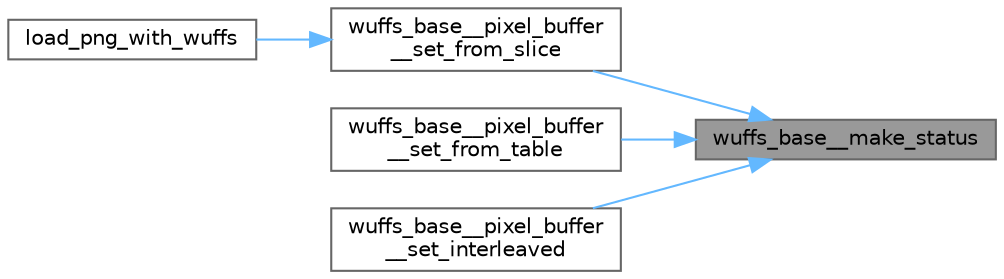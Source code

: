 digraph "wuffs_base__make_status"
{
 // LATEX_PDF_SIZE
  bgcolor="transparent";
  edge [fontname=Helvetica,fontsize=10,labelfontname=Helvetica,labelfontsize=10];
  node [fontname=Helvetica,fontsize=10,shape=box,height=0.2,width=0.4];
  rankdir="RL";
  Node1 [id="Node000001",label="wuffs_base__make_status",height=0.2,width=0.4,color="gray40", fillcolor="grey60", style="filled", fontcolor="black",tooltip=" "];
  Node1 -> Node2 [id="edge1_Node000001_Node000002",dir="back",color="steelblue1",style="solid",tooltip=" "];
  Node2 [id="Node000002",label="wuffs_base__pixel_buffer\l__set_from_slice",height=0.2,width=0.4,color="grey40", fillcolor="white", style="filled",URL="$wuffs-v0_83_8c.html#a6dbfe45a4cad9cea69bdcf64aec9fb8d",tooltip=" "];
  Node2 -> Node3 [id="edge2_Node000002_Node000003",dir="back",color="steelblue1",style="solid",tooltip=" "];
  Node3 [id="Node000003",label="load_png_with_wuffs",height=0.2,width=0.4,color="grey40", fillcolor="white", style="filled",URL="$astcenccli__image__external_8cpp.html#a9920dcae3265967744c9b31e9ac8a999",tooltip="Load an image using Wuffs to provide the loader."];
  Node1 -> Node4 [id="edge3_Node000001_Node000004",dir="back",color="steelblue1",style="solid",tooltip=" "];
  Node4 [id="Node000004",label="wuffs_base__pixel_buffer\l__set_from_table",height=0.2,width=0.4,color="grey40", fillcolor="white", style="filled",URL="$wuffs-v0_83_8c.html#a8aa1216f535e6f4142c62ca099c5689d",tooltip=" "];
  Node1 -> Node5 [id="edge4_Node000001_Node000005",dir="back",color="steelblue1",style="solid",tooltip=" "];
  Node5 [id="Node000005",label="wuffs_base__pixel_buffer\l__set_interleaved",height=0.2,width=0.4,color="grey40", fillcolor="white", style="filled",URL="$wuffs-v0_83_8c.html#a9f8d4002e48359f13c5e47776af0be26",tooltip=" "];
}

